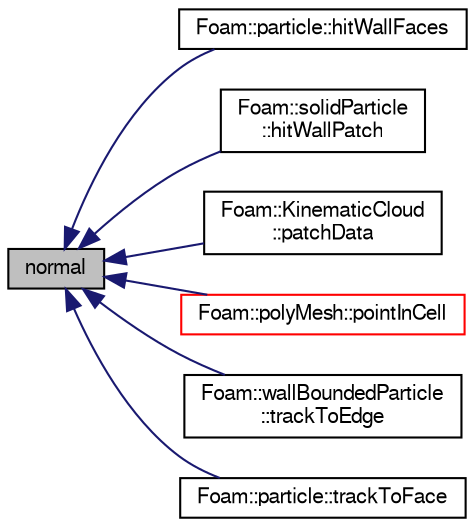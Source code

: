 digraph "normal"
{
  bgcolor="transparent";
  edge [fontname="FreeSans",fontsize="10",labelfontname="FreeSans",labelfontsize="10"];
  node [fontname="FreeSans",fontsize="10",shape=record];
  rankdir="LR";
  Node1 [label="normal",height=0.2,width=0.4,color="black", fillcolor="grey75", style="filled" fontcolor="black"];
  Node1 -> Node2 [dir="back",color="midnightblue",fontsize="10",style="solid",fontname="FreeSans"];
  Node2 [label="Foam::particle::hitWallFaces",height=0.2,width=0.4,color="black",URL="$a01725.html#abf78981c0a99e9f135ebc37efcfd1544"];
  Node1 -> Node3 [dir="back",color="midnightblue",fontsize="10",style="solid",fontname="FreeSans"];
  Node3 [label="Foam::solidParticle\l::hitWallPatch",height=0.2,width=0.4,color="black",URL="$a02304.html#a83ddd4996e7a12d68168442c5f04ca72",tooltip="Overridable function to handle the particle hitting a wallPatch. "];
  Node1 -> Node4 [dir="back",color="midnightblue",fontsize="10",style="solid",fontname="FreeSans"];
  Node4 [label="Foam::KinematicCloud\l::patchData",height=0.2,width=0.4,color="black",URL="$a01194.html#a0c664da22844eec71d883eb499f5f1b9",tooltip="Calculate the patch normal and velocity to interact with,. "];
  Node1 -> Node5 [dir="back",color="midnightblue",fontsize="10",style="solid",fontname="FreeSans"];
  Node5 [label="Foam::polyMesh::pointInCell",height=0.2,width=0.4,color="red",URL="$a01861.html#abd7881899c21d42679b6a77b47adadb6",tooltip="Test if point p is in the celli. "];
  Node1 -> Node6 [dir="back",color="midnightblue",fontsize="10",style="solid",fontname="FreeSans"];
  Node6 [label="Foam::wallBoundedParticle\l::trackToEdge",height=0.2,width=0.4,color="black",URL="$a02752.html#aff365968e28acf42244334b7c926dee6",tooltip="Track particle to a given position and returns 1.0 if the. "];
  Node1 -> Node7 [dir="back",color="midnightblue",fontsize="10",style="solid",fontname="FreeSans"];
  Node7 [label="Foam::particle::trackToFace",height=0.2,width=0.4,color="black",URL="$a01725.html#a843767f232f5b61884dcd757558591e0"];
}
